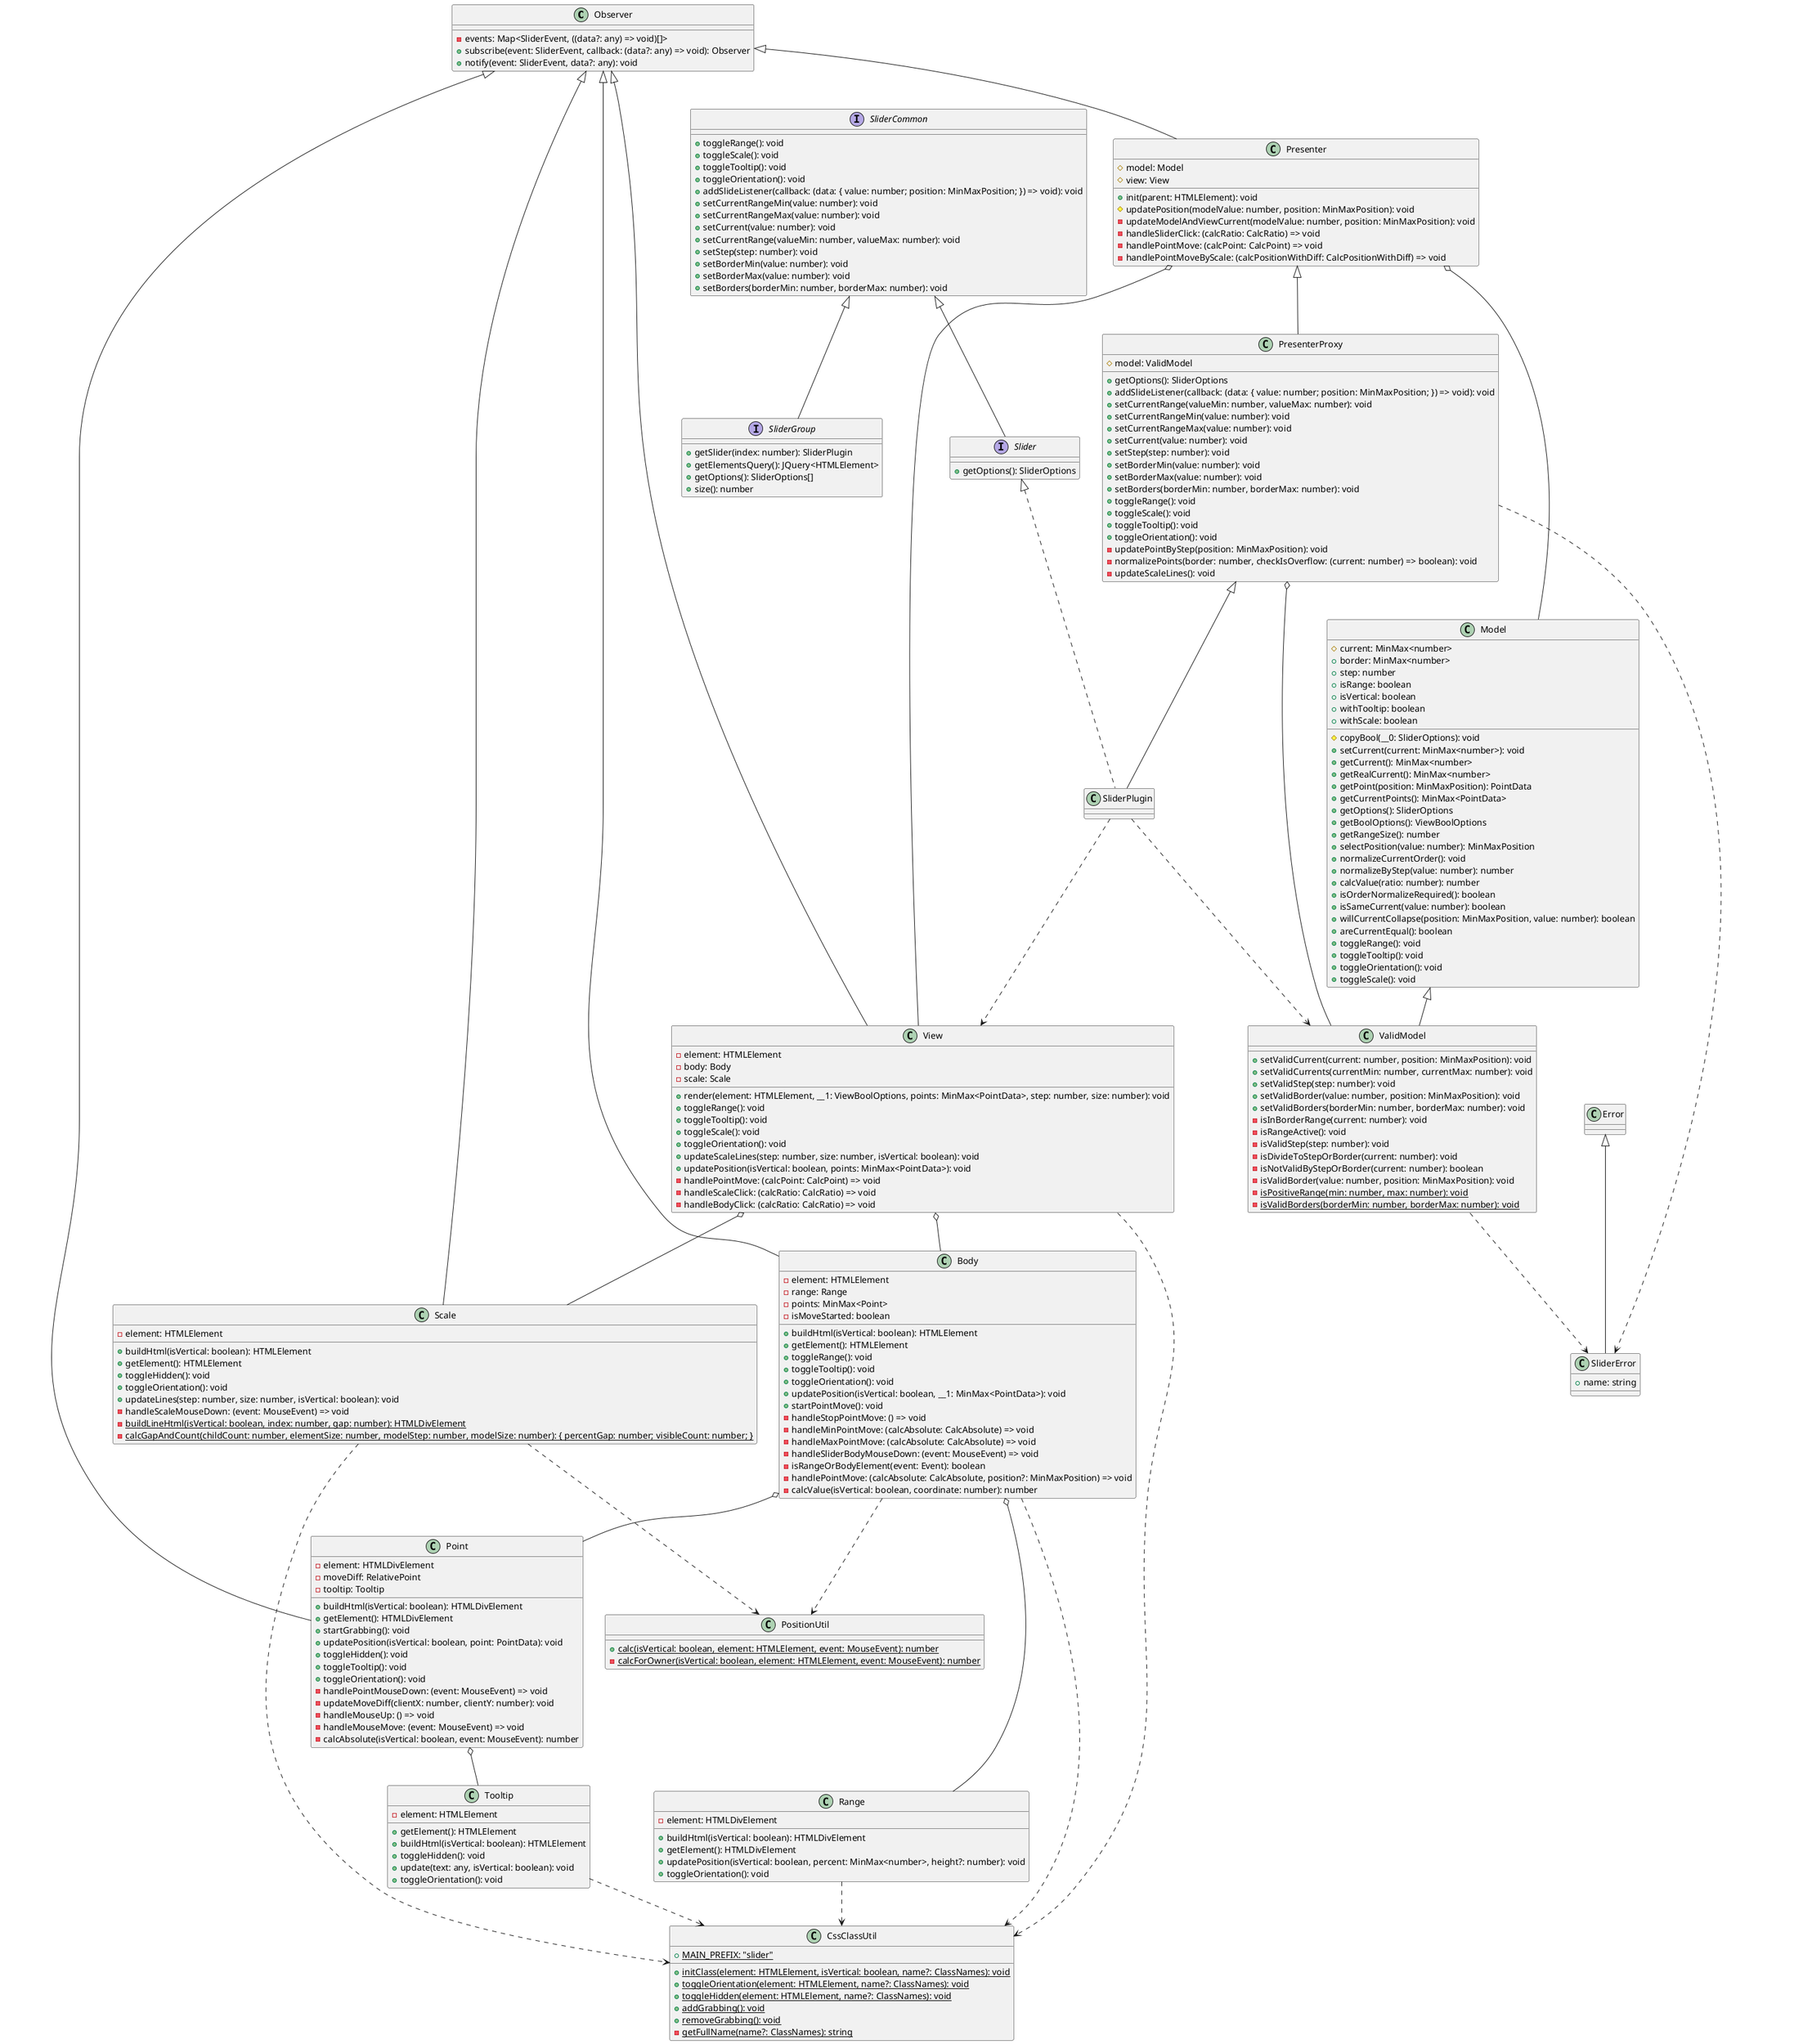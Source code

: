 @startuml
class Observer {
    -events: Map<SliderEvent, ((data?: any) => void)[]>
    +subscribe(event: SliderEvent, callback: (data?: any) => void): Observer
    +notify(event: SliderEvent, data?: any): void
}

class SliderError extends Error {
    +name: string
}
class Model {
    #current: MinMax<number>
    +border: MinMax<number>
    +step: number
    +isRange: boolean
    +isVertical: boolean
    +withTooltip: boolean
    +withScale: boolean
    #copyBool(__0: SliderOptions): void
    +setCurrent(current: MinMax<number>): void
    +getCurrent(): MinMax<number>
    +getRealCurrent(): MinMax<number>
    +getPoint(position: MinMaxPosition): PointData
    +getCurrentPoints(): MinMax<PointData>
    +getOptions(): SliderOptions
    +getBoolOptions(): ViewBoolOptions
    +getRangeSize(): number
    +selectPosition(value: number): MinMaxPosition
    +normalizeCurrentOrder(): void
    +normalizeByStep(value: number): number
    +calcValue(ratio: number): number
    +isOrderNormalizeRequired(): boolean
    +isSameCurrent(value: number): boolean
    +willCurrentCollapse(position: MinMaxPosition, value: number): boolean
    +areCurrentEqual(): boolean
    +toggleRange(): void
    +toggleTooltip(): void
    +toggleOrientation(): void
    +toggleScale(): void
}

class CssClassUtil {
    +{static} MAIN_PREFIX: "slider"
    +{static} initClass(element: HTMLElement, isVertical: boolean, name?: ClassNames): void
    +{static} toggleOrientation(element: HTMLElement, name?: ClassNames): void
    +{static} toggleHidden(element: HTMLElement, name?: ClassNames): void
    +{static} addGrabbing(): void
    +{static} removeGrabbing(): void
    -{static} getFullName(name?: ClassNames): string
}
class PositionUtil {
    +{static} calc(isVertical: boolean, element: HTMLElement, event: MouseEvent): number
    -{static} calcForOwner(isVertical: boolean, element: HTMLElement, event: MouseEvent): number
}
class Scale extends Observer {
    -element: HTMLElement
    +buildHtml(isVertical: boolean): HTMLElement
    +getElement(): HTMLElement
    +toggleHidden(): void
    +toggleOrientation(): void
    +updateLines(step: number, size: number, isVertical: boolean): void
    -handleScaleMouseDown: (event: MouseEvent) => void
    -{static} buildLineHtml(isVertical: boolean, index: number, gap: number): HTMLDivElement
    -{static} calcGapAndCount(childCount: number, elementSize: number, modelStep: number, modelSize: number): { percentGap: number; visibleCount: number; }
}
class Tooltip {
    -element: HTMLElement
    +getElement(): HTMLElement
    +buildHtml(isVertical: boolean): HTMLElement
    +toggleHidden(): void
    +update(text: any, isVertical: boolean): void
    +toggleOrientation(): void
}
class Point extends Observer {
    -element: HTMLDivElement
    -moveDiff: RelativePoint
    -tooltip: Tooltip
    +buildHtml(isVertical: boolean): HTMLDivElement
    +getElement(): HTMLDivElement
    +startGrabbing(): void
    +updatePosition(isVertical: boolean, point: PointData): void
    +toggleHidden(): void
    +toggleTooltip(): void
    +toggleOrientation(): void
    -handlePointMouseDown: (event: MouseEvent) => void
    -updateMoveDiff(clientX: number, clientY: number): void
    -handleMouseUp: () => void
    -handleMouseMove: (event: MouseEvent) => void
    -calcAbsolute(isVertical: boolean, event: MouseEvent): number
}
class Range {
    -element: HTMLDivElement
    +buildHtml(isVertical: boolean): HTMLDivElement
    +getElement(): HTMLDivElement
    +updatePosition(isVertical: boolean, percent: MinMax<number>, height?: number): void
    +toggleOrientation(): void
}
class Body extends Observer {
    -element: HTMLElement
    -range: Range
    -points: MinMax<Point>
    -isMoveStarted: boolean
    +buildHtml(isVertical: boolean): HTMLElement
    +getElement(): HTMLElement
    +toggleRange(): void
    +toggleTooltip(): void
    +toggleOrientation(): void
    +updatePosition(isVertical: boolean, __1: MinMax<PointData>): void
    +startPointMove(): void
    -handleStopPointMove: () => void
    -handleMinPointMove: (calcAbsolute: CalcAbsolute) => void
    -handleMaxPointMove: (calcAbsolute: CalcAbsolute) => void
    -handleSliderBodyMouseDown: (event: MouseEvent) => void
    -isRangeOrBodyElement(event: Event): boolean
    -handlePointMove: (calcAbsolute: CalcAbsolute, position?: MinMaxPosition) => void
    -calcValue(isVertical: boolean, coordinate: number): number
}
class View extends Observer {
    -element: HTMLElement
    -body: Body
    -scale: Scale
    +render(element: HTMLElement, __1: ViewBoolOptions, points: MinMax<PointData>, step: number, size: number): void
    +toggleRange(): void
    +toggleTooltip(): void
    +toggleScale(): void
    +toggleOrientation(): void
    +updateScaleLines(step: number, size: number, isVertical: boolean): void
    +updatePosition(isVertical: boolean, points: MinMax<PointData>): void
    -handlePointMove: (calcPoint: CalcPoint) => void
    -handleScaleClick: (calcRatio: CalcRatio) => void
    -handleBodyClick: (calcRatio: CalcRatio) => void
}
class Presenter extends Observer {
    #model: Model
    #view: View
    +init(parent: HTMLElement): void
    #updatePosition(modelValue: number, position: MinMaxPosition): void
    -updateModelAndViewCurrent(modelValue: number, position: MinMaxPosition): void
    -handleSliderClick: (calcRatio: CalcRatio) => void
    -handlePointMove: (calcPoint: CalcPoint) => void
    -handlePointMoveByScale: (calcPositionWithDiff: CalcPositionWithDiff) => void
}
class ValidModel extends Model {
    +setValidCurrent(current: number, position: MinMaxPosition): void
    +setValidCurrents(currentMin: number, currentMax: number): void
    +setValidStep(step: number): void
    +setValidBorder(value: number, position: MinMaxPosition): void
    +setValidBorders(borderMin: number, borderMax: number): void
    -isInBorderRange(current: number): void
    -isRangeActive(): void
    -isValidStep(step: number): void
    -isDivideToStepOrBorder(current: number): void
    -isNotValidByStepOrBorder(current: number): boolean
    -isValidBorder(value: number, position: MinMaxPosition): void
    -{static} isPositiveRange(min: number, max: number): void
    -{static} isValidBorders(borderMin: number, borderMax: number): void
}
class PresenterProxy extends Presenter {
    #model: ValidModel
    +getOptions(): SliderOptions
    +addSlideListener(callback: (data: { value: number; position: MinMaxPosition; }) => void): void
    +setCurrentRange(valueMin: number, valueMax: number): void
    +setCurrentRangeMin(value: number): void
    +setCurrentRangeMax(value: number): void
    +setCurrent(value: number): void
    +setStep(step: number): void
    +setBorderMin(value: number): void
    +setBorderMax(value: number): void
    +setBorders(borderMin: number, borderMax: number): void
    +toggleRange(): void
    +toggleScale(): void
    +toggleTooltip(): void
    +toggleOrientation(): void
    -updatePointByStep(position: MinMaxPosition): void
    -normalizePoints(border: number, checkIsOverflow: (current: number) => boolean): void
    -updateScaleLines(): void
}
class SliderPlugin extends PresenterProxy implements Slider
interface SliderCommon {
    +toggleRange(): void
    +toggleScale(): void
    +toggleTooltip(): void
    +toggleOrientation(): void
    +addSlideListener(callback: (data: { value: number; position: MinMaxPosition; }) => void): void
    +setCurrentRangeMin(value: number): void
    +setCurrentRangeMax(value: number): void
    +setCurrent(value: number): void
    +setCurrentRange(valueMin: number, valueMax: number): void
    +setStep(step: number): void
    +setBorderMin(value: number): void
    +setBorderMax(value: number): void
    +setBorders(borderMin: number, borderMax: number): void
}
interface Slider extends SliderCommon {
    +getOptions(): SliderOptions
}
interface SliderGroup extends SliderCommon {
    +getSlider(index: number): SliderPlugin
    +getElementsQuery(): JQuery<HTMLElement>
    +getOptions(): SliderOptions[]
    +size(): number
}
View..>CssClassUtil
Body..>CssClassUtil
Range..>CssClassUtil
Scale..>CssClassUtil
Tooltip..>CssClassUtil

Scale..>PositionUtil
Body..>PositionUtil

PresenterProxy..>SliderError
ValidModel..>SliderError

Presenter o-- Model
Presenter o-- View
PresenterProxy o-- ValidModel

SliderPlugin ..> ValidModel
SliderPlugin ..> View
View o-- Body
View o-- Scale
Body o-- Point
Body o-- Range
Point o-- Tooltip
@enduml
